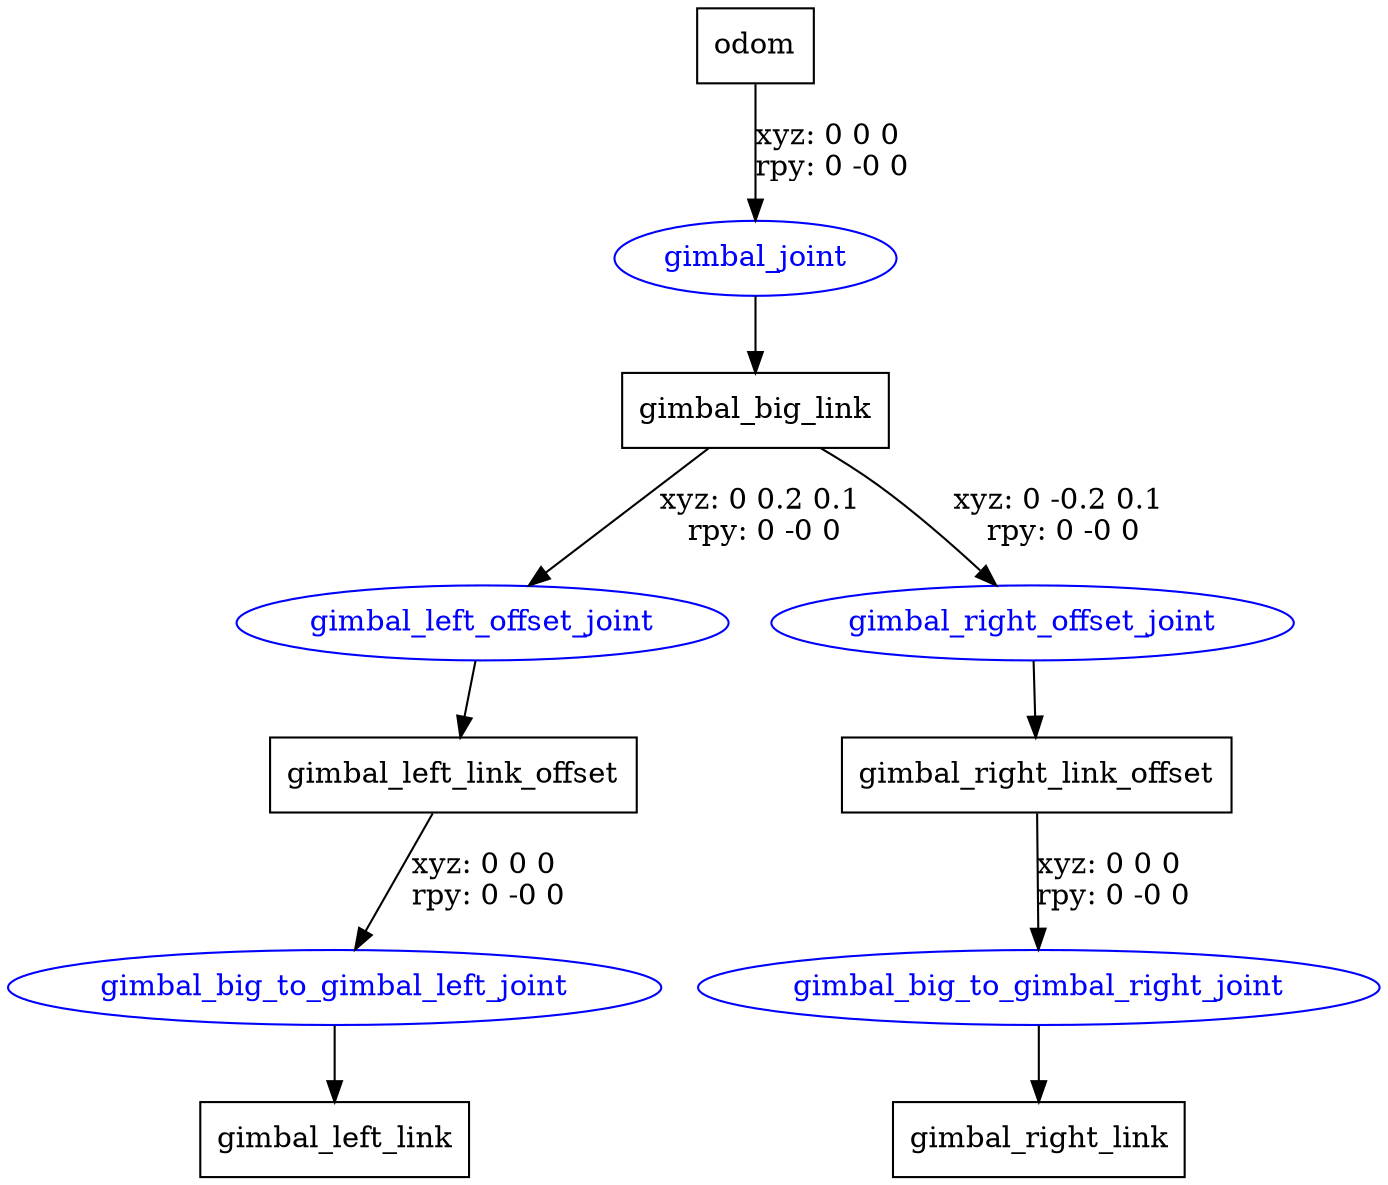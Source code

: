 digraph G {
node [shape=box];
"odom" [label="odom"];
"gimbal_big_link" [label="gimbal_big_link"];
"gimbal_left_link_offset" [label="gimbal_left_link_offset"];
"gimbal_left_link" [label="gimbal_left_link"];
"gimbal_right_link_offset" [label="gimbal_right_link_offset"];
"gimbal_right_link" [label="gimbal_right_link"];
node [shape=ellipse, color=blue, fontcolor=blue];
"odom" -> "gimbal_joint" [label="xyz: 0 0 0 \nrpy: 0 -0 0"]
"gimbal_joint" -> "gimbal_big_link"
"gimbal_big_link" -> "gimbal_left_offset_joint" [label="xyz: 0 0.2 0.1 \nrpy: 0 -0 0"]
"gimbal_left_offset_joint" -> "gimbal_left_link_offset"
"gimbal_left_link_offset" -> "gimbal_big_to_gimbal_left_joint" [label="xyz: 0 0 0 \nrpy: 0 -0 0"]
"gimbal_big_to_gimbal_left_joint" -> "gimbal_left_link"
"gimbal_big_link" -> "gimbal_right_offset_joint" [label="xyz: 0 -0.2 0.1 \nrpy: 0 -0 0"]
"gimbal_right_offset_joint" -> "gimbal_right_link_offset"
"gimbal_right_link_offset" -> "gimbal_big_to_gimbal_right_joint" [label="xyz: 0 0 0 \nrpy: 0 -0 0"]
"gimbal_big_to_gimbal_right_joint" -> "gimbal_right_link"
}
